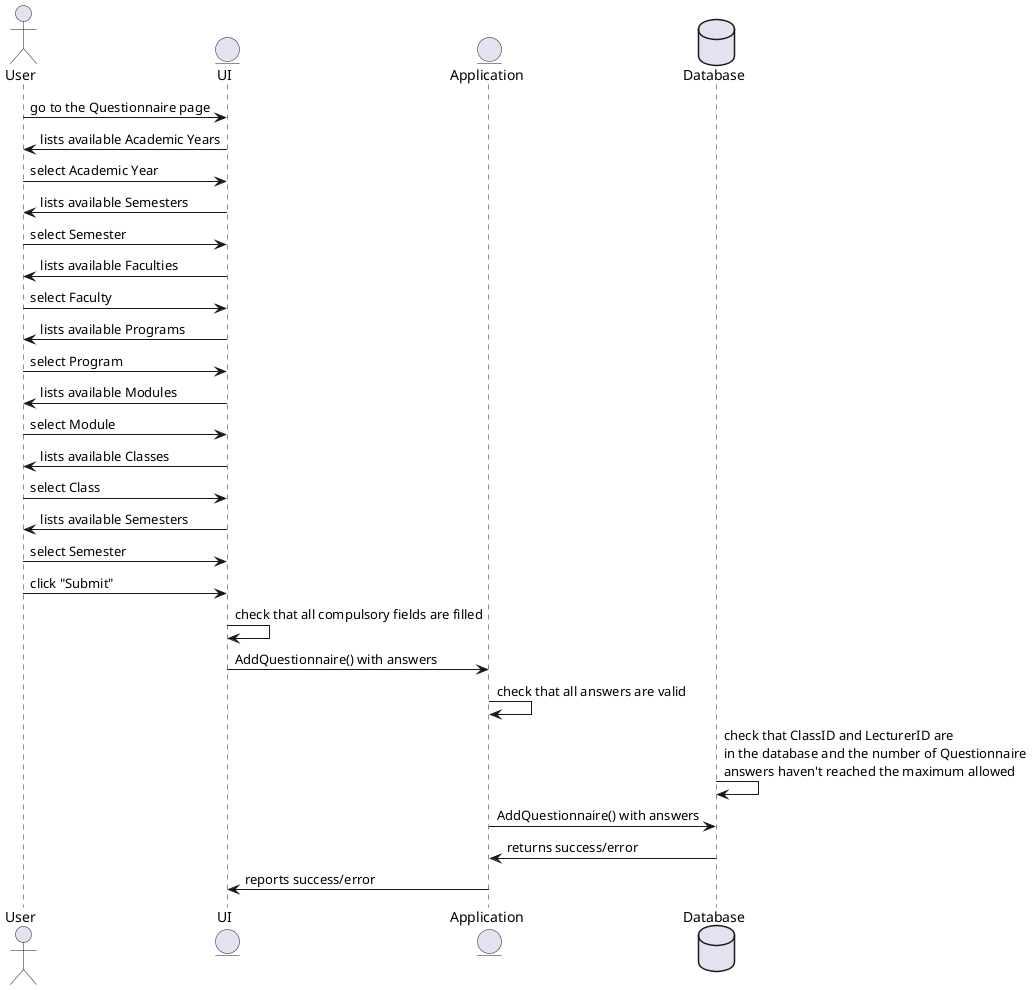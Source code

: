 @startuml

actor User
entity UI
entity Application
database Database

User -> UI: go to the Questionnaire page
User <- UI: lists available Academic Years
User -> UI: select Academic Year
User <- UI: lists available Semesters
User -> UI: select Semester
User <- UI: lists available Faculties
User -> UI: select Faculty
User <- UI: lists available Programs
User -> UI: select Program
User <- UI: lists available Modules
User -> UI: select Module
User <- UI: lists available Classes
User -> UI: select Class
User <- UI: lists available Semesters
User -> UI: select Semester
User -> UI: click "Submit"
UI -> UI: check that all compulsory fields are filled
UI -> Application: AddQuestionnaire() with answers
Application -> Application: check that all answers are valid
Database -> Database: check that ClassID and LecturerID are\nin the database and the number of Questionnaire\nanswers haven't reached the maximum allowed
Application -> Database: AddQuestionnaire() with answers
Application <- Database: returns success/error
UI <- Application: reports success/error

@enduml
